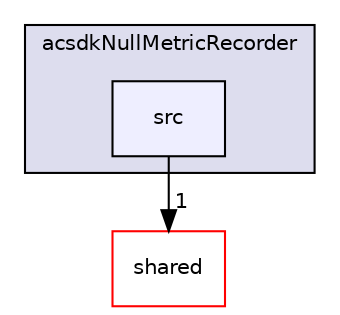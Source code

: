 digraph "/workplace/avs-device-sdk/applications/acsdkNullMetricRecorder/src" {
  compound=true
  node [ fontsize="10", fontname="Helvetica"];
  edge [ labelfontsize="10", labelfontname="Helvetica"];
  subgraph clusterdir_3173ae89296cd01bbdb6a501d675bdf6 {
    graph [ bgcolor="#ddddee", pencolor="black", label="acsdkNullMetricRecorder" fontname="Helvetica", fontsize="10", URL="dir_3173ae89296cd01bbdb6a501d675bdf6.html"]
  dir_3f170e4dba68fc83deda74dbb54e1ce1 [shape=box, label="src", style="filled", fillcolor="#eeeeff", pencolor="black", URL="dir_3f170e4dba68fc83deda74dbb54e1ce1.html"];
  }
  dir_9982052f7ce695d12571567315b2fafa [shape=box label="shared" fillcolor="white" style="filled" color="red" URL="dir_9982052f7ce695d12571567315b2fafa.html"];
  dir_3f170e4dba68fc83deda74dbb54e1ce1->dir_9982052f7ce695d12571567315b2fafa [headlabel="1", labeldistance=1.5 headhref="dir_000088_000598.html"];
}
